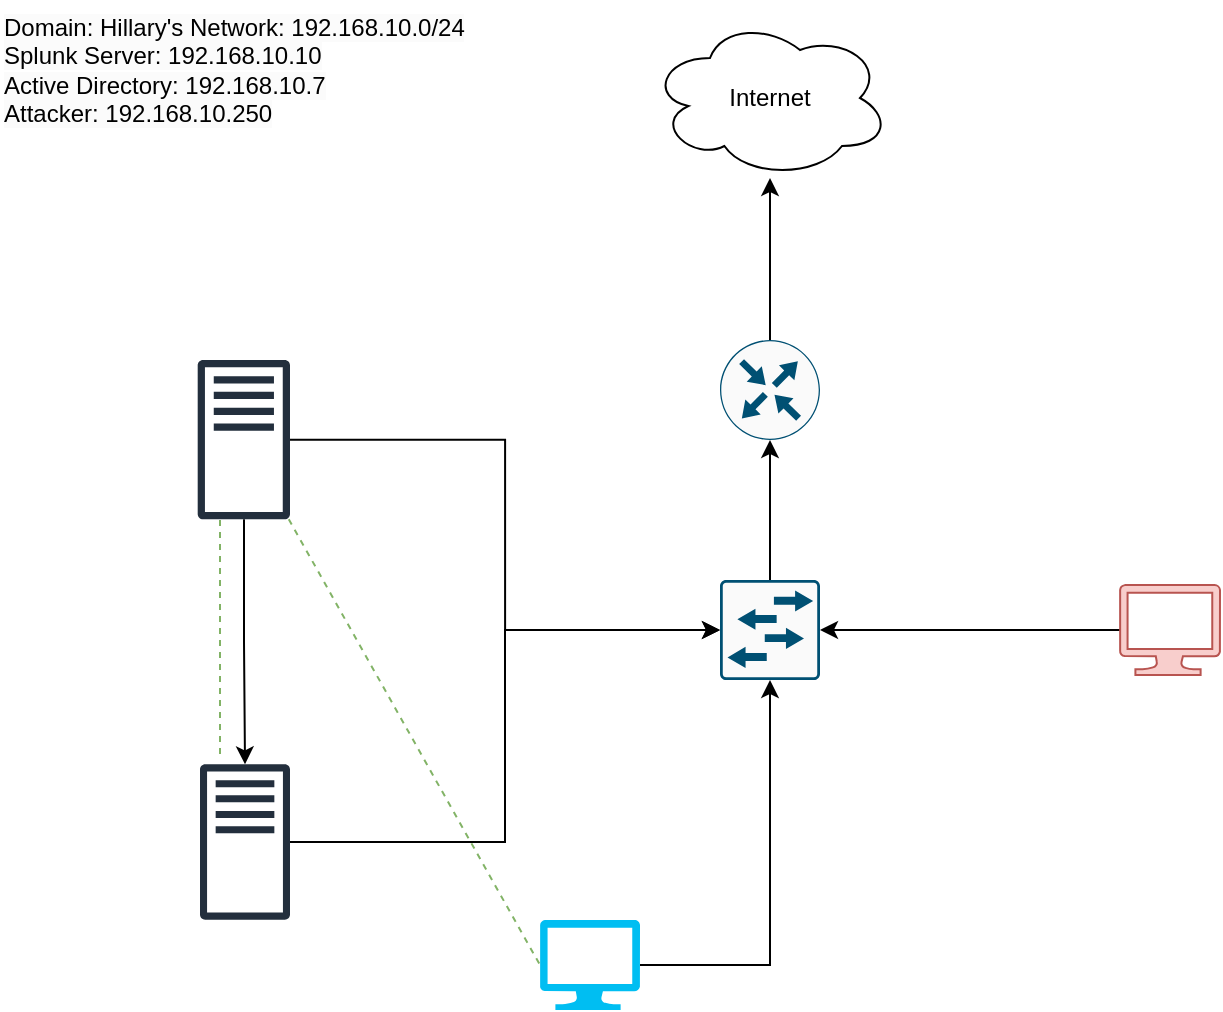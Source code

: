 <mxfile version="26.0.5">
  <diagram name="Page-1" id="SRlVSBKxqRxz9lfJsFDi">
    <mxGraphModel dx="662" dy="422" grid="1" gridSize="10" guides="1" tooltips="1" connect="1" arrows="1" fold="1" page="1" pageScale="1" pageWidth="850" pageHeight="1100" math="0" shadow="0">
      <root>
        <mxCell id="0" />
        <mxCell id="1" parent="0" />
        <mxCell id="DQE5oWsWG1fClwubNJQH-26" value="" style="edgeStyle=orthogonalEdgeStyle;rounded=0;orthogonalLoop=1;jettySize=auto;html=1;" edge="1" parent="1" source="DQE5oWsWG1fClwubNJQH-2" target="DQE5oWsWG1fClwubNJQH-6">
          <mxGeometry relative="1" as="geometry" />
        </mxCell>
        <mxCell id="DQE5oWsWG1fClwubNJQH-28" style="rounded=0;orthogonalLoop=1;jettySize=auto;html=1;dashed=1;fillColor=#d5e8d4;strokeColor=#82b366;endArrow=none;endFill=0;" edge="1" parent="1">
          <mxGeometry relative="1" as="geometry">
            <mxPoint x="150" y="410" as="targetPoint" />
            <mxPoint x="150" y="290" as="sourcePoint" />
            <Array as="points">
              <mxPoint x="150" y="350" />
            </Array>
          </mxGeometry>
        </mxCell>
        <mxCell id="DQE5oWsWG1fClwubNJQH-2" value="" style="sketch=0;outlineConnect=0;fontColor=#232F3E;gradientColor=none;fillColor=#232F3D;strokeColor=none;dashed=0;verticalLabelPosition=bottom;verticalAlign=top;align=center;html=1;fontSize=12;fontStyle=0;aspect=fixed;pointerEvents=1;shape=mxgraph.aws4.traditional_server;" vertex="1" parent="1">
          <mxGeometry x="138.85" y="209.83" width="46.15" height="80" as="geometry" />
        </mxCell>
        <mxCell id="DQE5oWsWG1fClwubNJQH-13" value="" style="edgeStyle=orthogonalEdgeStyle;rounded=0;orthogonalLoop=1;jettySize=auto;html=1;" edge="1" parent="1" source="DQE5oWsWG1fClwubNJQH-3" target="DQE5oWsWG1fClwubNJQH-8">
          <mxGeometry relative="1" as="geometry" />
        </mxCell>
        <mxCell id="DQE5oWsWG1fClwubNJQH-3" value="" style="verticalLabelPosition=bottom;html=1;verticalAlign=top;align=center;strokeColor=#b85450;fillColor=#f8cecc;shape=mxgraph.azure.computer;pointerEvents=1;" vertex="1" parent="1">
          <mxGeometry x="600" y="322.5" width="50" height="45" as="geometry" />
        </mxCell>
        <mxCell id="DQE5oWsWG1fClwubNJQH-12" value="" style="edgeStyle=orthogonalEdgeStyle;rounded=0;orthogonalLoop=1;jettySize=auto;html=1;entryX=0.5;entryY=1;entryDx=0;entryDy=0;entryPerimeter=0;" edge="1" parent="1" source="DQE5oWsWG1fClwubNJQH-4" target="DQE5oWsWG1fClwubNJQH-8">
          <mxGeometry relative="1" as="geometry">
            <mxPoint x="382.5" y="342.5" as="targetPoint" />
          </mxGeometry>
        </mxCell>
        <mxCell id="DQE5oWsWG1fClwubNJQH-4" value="" style="verticalLabelPosition=bottom;html=1;verticalAlign=top;align=center;strokeColor=none;fillColor=#00BEF2;shape=mxgraph.azure.computer;pointerEvents=1;" vertex="1" parent="1">
          <mxGeometry x="310" y="490" width="50" height="45" as="geometry" />
        </mxCell>
        <mxCell id="DQE5oWsWG1fClwubNJQH-6" value="" style="sketch=0;outlineConnect=0;fontColor=#232F3E;gradientColor=none;fillColor=#232F3D;strokeColor=none;dashed=0;verticalLabelPosition=bottom;verticalAlign=top;align=center;html=1;fontSize=12;fontStyle=0;aspect=fixed;pointerEvents=1;shape=mxgraph.aws4.traditional_server;" vertex="1" parent="1">
          <mxGeometry x="140" y="412" width="45" height="78" as="geometry" />
        </mxCell>
        <mxCell id="DQE5oWsWG1fClwubNJQH-7" value="Internet" style="ellipse;shape=cloud;whiteSpace=wrap;html=1;textShadow=0;" vertex="1" parent="1">
          <mxGeometry x="365" y="39" width="120" height="80" as="geometry" />
        </mxCell>
        <mxCell id="DQE5oWsWG1fClwubNJQH-18" value="" style="edgeStyle=orthogonalEdgeStyle;rounded=0;orthogonalLoop=1;jettySize=auto;html=1;" edge="1" parent="1" source="DQE5oWsWG1fClwubNJQH-8" target="DQE5oWsWG1fClwubNJQH-9">
          <mxGeometry relative="1" as="geometry" />
        </mxCell>
        <mxCell id="DQE5oWsWG1fClwubNJQH-8" value="" style="sketch=0;points=[[0.015,0.015,0],[0.985,0.015,0],[0.985,0.985,0],[0.015,0.985,0],[0.25,0,0],[0.5,0,0],[0.75,0,0],[1,0.25,0],[1,0.5,0],[1,0.75,0],[0.75,1,0],[0.5,1,0],[0.25,1,0],[0,0.75,0],[0,0.5,0],[0,0.25,0]];verticalLabelPosition=bottom;html=1;verticalAlign=top;aspect=fixed;align=center;pointerEvents=1;shape=mxgraph.cisco19.rect;prIcon=l2_switch;fillColor=#FAFAFA;strokeColor=#005073;" vertex="1" parent="1">
          <mxGeometry x="400" y="320" width="50" height="50" as="geometry" />
        </mxCell>
        <mxCell id="DQE5oWsWG1fClwubNJQH-19" value="" style="edgeStyle=orthogonalEdgeStyle;rounded=0;orthogonalLoop=1;jettySize=auto;html=1;" edge="1" parent="1" source="DQE5oWsWG1fClwubNJQH-9" target="DQE5oWsWG1fClwubNJQH-7">
          <mxGeometry relative="1" as="geometry" />
        </mxCell>
        <mxCell id="DQE5oWsWG1fClwubNJQH-9" value="" style="sketch=0;points=[[0.5,0,0],[1,0.5,0],[0.5,1,0],[0,0.5,0],[0.145,0.145,0],[0.856,0.145,0],[0.855,0.856,0],[0.145,0.855,0]];verticalLabelPosition=bottom;html=1;verticalAlign=top;aspect=fixed;align=center;pointerEvents=1;shape=mxgraph.cisco19.rect;prIcon=router;fillColor=#FAFAFA;strokeColor=#005073;" vertex="1" parent="1">
          <mxGeometry x="400" y="200" width="50" height="50" as="geometry" />
        </mxCell>
        <mxCell id="DQE5oWsWG1fClwubNJQH-21" style="edgeStyle=orthogonalEdgeStyle;rounded=0;orthogonalLoop=1;jettySize=auto;html=1;entryX=0;entryY=0.5;entryDx=0;entryDy=0;entryPerimeter=0;" edge="1" parent="1" source="DQE5oWsWG1fClwubNJQH-2" target="DQE5oWsWG1fClwubNJQH-8">
          <mxGeometry relative="1" as="geometry" />
        </mxCell>
        <mxCell id="DQE5oWsWG1fClwubNJQH-22" style="edgeStyle=orthogonalEdgeStyle;rounded=0;orthogonalLoop=1;jettySize=auto;html=1;entryX=0;entryY=0.5;entryDx=0;entryDy=0;entryPerimeter=0;" edge="1" parent="1" source="DQE5oWsWG1fClwubNJQH-6" target="DQE5oWsWG1fClwubNJQH-8">
          <mxGeometry relative="1" as="geometry" />
        </mxCell>
        <mxCell id="DQE5oWsWG1fClwubNJQH-25" value="&lt;span style=&quot;color: rgb(0, 0, 0); font-family: Helvetica; font-size: 12px; font-style: normal; font-variant-ligatures: normal; font-variant-caps: normal; font-weight: 400; letter-spacing: normal; orphans: 2; text-align: center; text-indent: 0px; text-transform: none; widows: 2; word-spacing: 0px; -webkit-text-stroke-width: 0px; white-space: nowrap; background-color: rgb(251, 251, 251); text-decoration-thickness: initial; text-decoration-style: initial; text-decoration-color: initial; float: none; display: inline !important;&quot;&gt;Domain: Hillary&#39;s Network: 192.168.10.0/24&lt;/span&gt;&lt;div&gt;&lt;span style=&quot;color: rgb(0, 0, 0); font-family: Helvetica; font-size: 12px; font-style: normal; font-variant-ligatures: normal; font-variant-caps: normal; font-weight: 400; letter-spacing: normal; orphans: 2; text-align: center; text-indent: 0px; text-transform: none; widows: 2; word-spacing: 0px; -webkit-text-stroke-width: 0px; white-space: nowrap; background-color: rgb(251, 251, 251); text-decoration-thickness: initial; text-decoration-style: initial; text-decoration-color: initial; float: none; display: inline !important;&quot;&gt;Splunk Server: 192.168.10.10&lt;/span&gt;&lt;/div&gt;&lt;div&gt;&lt;span style=&quot;color: rgb(0, 0, 0); font-family: Helvetica; font-size: 12px; font-style: normal; font-variant-ligatures: normal; font-variant-caps: normal; font-weight: 400; letter-spacing: normal; orphans: 2; text-align: center; text-indent: 0px; text-transform: none; widows: 2; word-spacing: 0px; -webkit-text-stroke-width: 0px; white-space: nowrap; background-color: rgb(251, 251, 251); text-decoration-thickness: initial; text-decoration-style: initial; text-decoration-color: initial; float: none; display: inline !important;&quot;&gt;Active Directory: 192.168.10.7&lt;/span&gt;&lt;/div&gt;&lt;div&gt;&lt;span style=&quot;color: rgb(0, 0, 0); font-family: Helvetica; font-size: 12px; font-style: normal; font-variant-ligatures: normal; font-variant-caps: normal; font-weight: 400; letter-spacing: normal; orphans: 2; text-align: center; text-indent: 0px; text-transform: none; widows: 2; word-spacing: 0px; -webkit-text-stroke-width: 0px; white-space: nowrap; background-color: rgb(251, 251, 251); text-decoration-thickness: initial; text-decoration-style: initial; text-decoration-color: initial; float: none; display: inline !important;&quot;&gt;Attacker: 192.168.10.250&lt;/span&gt;&lt;/div&gt;&lt;div&gt;&lt;span style=&quot;color: rgb(0, 0, 0); font-family: Helvetica; font-size: 12px; font-style: normal; font-variant-ligatures: normal; font-variant-caps: normal; font-weight: 400; letter-spacing: normal; orphans: 2; text-align: center; text-indent: 0px; text-transform: none; widows: 2; word-spacing: 0px; -webkit-text-stroke-width: 0px; white-space: nowrap; background-color: rgb(251, 251, 251); text-decoration-thickness: initial; text-decoration-style: initial; text-decoration-color: initial; float: none; display: inline !important;&quot;&gt;&lt;br&gt;&lt;/span&gt;&lt;/div&gt;" style="text;whiteSpace=wrap;html=1;" vertex="1" parent="1">
          <mxGeometry x="40" y="30" width="229" height="40" as="geometry" />
        </mxCell>
        <mxCell id="DQE5oWsWG1fClwubNJQH-27" style="rounded=0;orthogonalLoop=1;jettySize=auto;html=1;entryX=0;entryY=0.5;entryDx=0;entryDy=0;entryPerimeter=0;dashed=1;endArrow=none;endFill=0;fillColor=#d5e8d4;strokeColor=#82b366;" edge="1" parent="1" source="DQE5oWsWG1fClwubNJQH-2" target="DQE5oWsWG1fClwubNJQH-4">
          <mxGeometry relative="1" as="geometry" />
        </mxCell>
      </root>
    </mxGraphModel>
  </diagram>
</mxfile>
